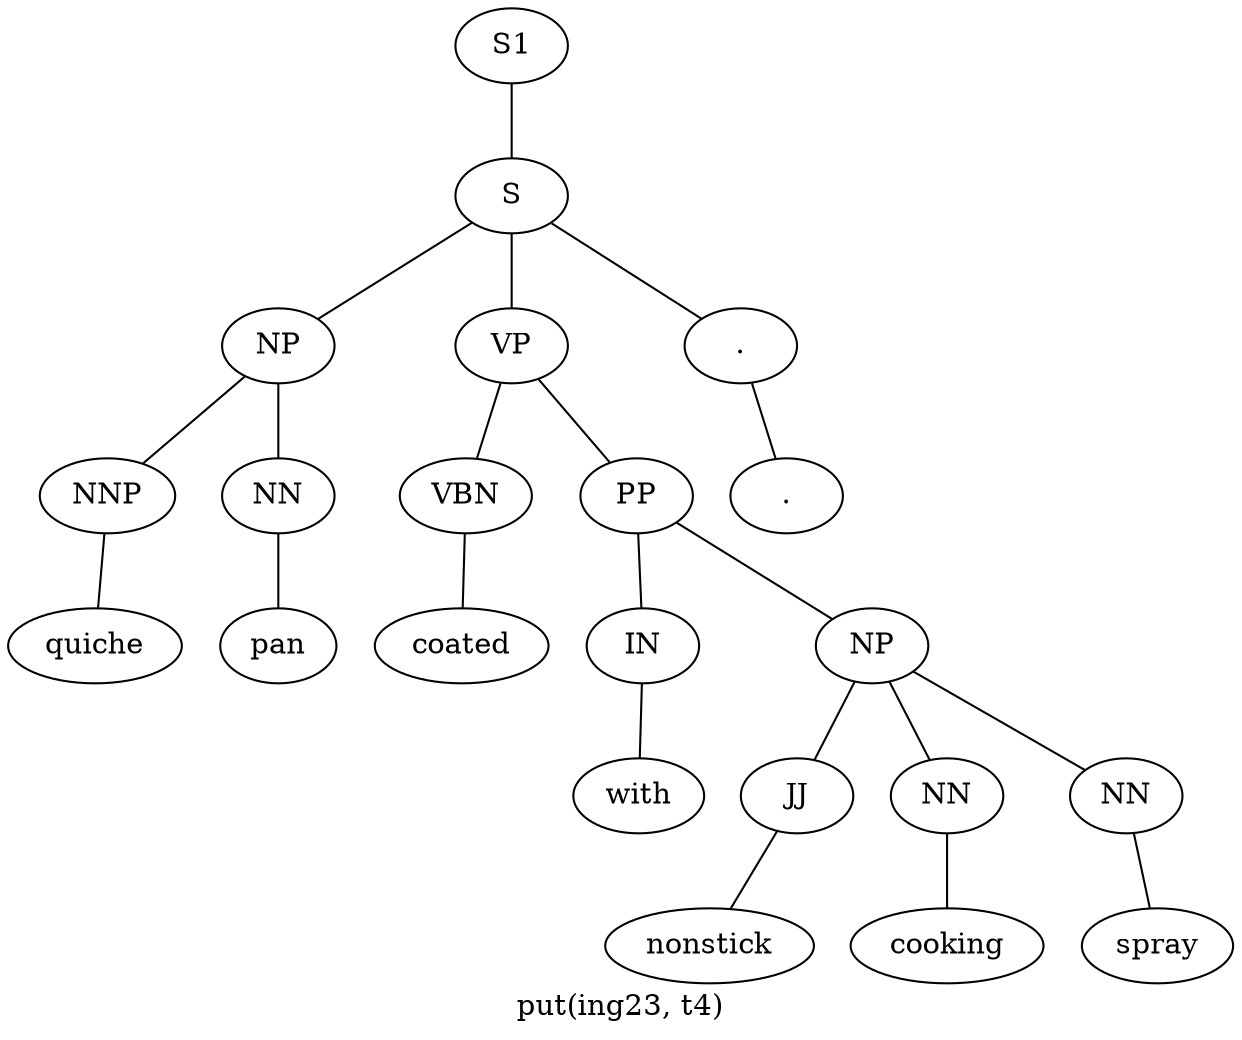 graph SyntaxGraph {
	label = "put(ing23, t4)";
	Node0 [label="S1"];
	Node1 [label="S"];
	Node2 [label="NP"];
	Node3 [label="NNP"];
	Node4 [label="quiche"];
	Node5 [label="NN"];
	Node6 [label="pan"];
	Node7 [label="VP"];
	Node8 [label="VBN"];
	Node9 [label="coated"];
	Node10 [label="PP"];
	Node11 [label="IN"];
	Node12 [label="with"];
	Node13 [label="NP"];
	Node14 [label="JJ"];
	Node15 [label="nonstick"];
	Node16 [label="NN"];
	Node17 [label="cooking"];
	Node18 [label="NN"];
	Node19 [label="spray"];
	Node20 [label="."];
	Node21 [label="."];

	Node0 -- Node1;
	Node1 -- Node2;
	Node1 -- Node7;
	Node1 -- Node20;
	Node2 -- Node3;
	Node2 -- Node5;
	Node3 -- Node4;
	Node5 -- Node6;
	Node7 -- Node8;
	Node7 -- Node10;
	Node8 -- Node9;
	Node10 -- Node11;
	Node10 -- Node13;
	Node11 -- Node12;
	Node13 -- Node14;
	Node13 -- Node16;
	Node13 -- Node18;
	Node14 -- Node15;
	Node16 -- Node17;
	Node18 -- Node19;
	Node20 -- Node21;
}